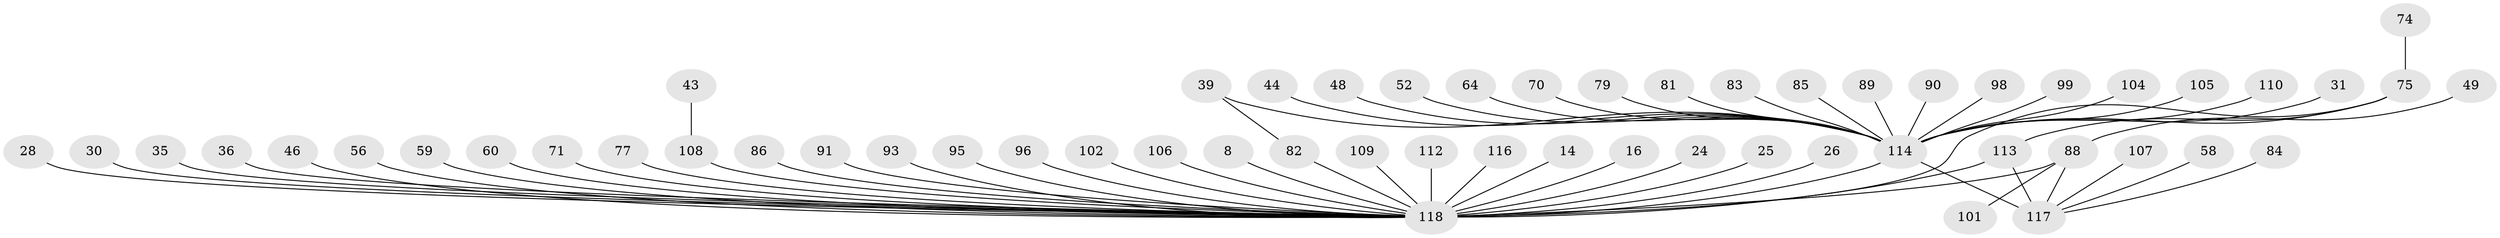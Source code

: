// original degree distribution, {10: 0.00847457627118644, 35: 0.00847457627118644, 4: 0.07627118644067797, 5: 0.059322033898305086, 2: 0.23728813559322035, 6: 0.03389830508474576, 1: 0.4830508474576271, 11: 0.00847457627118644, 12: 0.00847457627118644, 3: 0.06779661016949153, 8: 0.00847457627118644}
// Generated by graph-tools (version 1.1) at 2025/47/03/09/25 04:47:14]
// undirected, 59 vertices, 63 edges
graph export_dot {
graph [start="1"]
  node [color=gray90,style=filled];
  8;
  14;
  16;
  24;
  25;
  26;
  28;
  30;
  31;
  35;
  36;
  39 [super="+6"];
  43;
  44;
  46;
  48;
  49;
  52;
  56;
  58;
  59;
  60;
  64;
  70;
  71;
  74;
  75 [super="+29+33"];
  77;
  79;
  81 [super="+72"];
  82 [super="+73"];
  83;
  84;
  85;
  86 [super="+67"];
  88 [super="+76+27"];
  89;
  90;
  91;
  93;
  95;
  96;
  98;
  99;
  101;
  102;
  104 [super="+38+47"];
  105;
  106;
  107 [super="+18"];
  108 [super="+34"];
  109;
  110;
  112;
  113 [super="+15+37+53+42+63+103"];
  114 [super="+54+97+2"];
  116;
  117 [super="+94+32"];
  118 [super="+115+62+69+111"];
  8 -- 118;
  14 -- 118;
  16 -- 118;
  24 -- 118;
  25 -- 118;
  26 -- 118;
  28 -- 118;
  30 -- 118;
  31 -- 114;
  35 -- 118;
  36 -- 118;
  39 -- 114 [weight=2];
  39 -- 82;
  43 -- 108;
  44 -- 114;
  46 -- 118;
  48 -- 114;
  49 -- 88;
  52 -- 114;
  56 -- 118;
  58 -- 117;
  59 -- 118;
  60 -- 118;
  64 -- 114;
  70 -- 114;
  71 -- 118 [weight=2];
  74 -- 75;
  75 -- 114 [weight=2];
  75 -- 113;
  75 -- 118 [weight=2];
  77 -- 118;
  79 -- 114;
  81 -- 114;
  82 -- 118;
  83 -- 114;
  84 -- 117;
  85 -- 114;
  86 -- 118;
  88 -- 118 [weight=2];
  88 -- 101;
  88 -- 117 [weight=2];
  89 -- 114;
  90 -- 114;
  91 -- 118;
  93 -- 118;
  95 -- 118;
  96 -- 118;
  98 -- 114;
  99 -- 114;
  102 -- 118;
  104 -- 114;
  105 -- 114;
  106 -- 118;
  107 -- 117;
  108 -- 118 [weight=4];
  109 -- 118;
  110 -- 114;
  112 -- 118;
  113 -- 117;
  113 -- 118;
  114 -- 117 [weight=5];
  114 -- 118 [weight=14];
  116 -- 118;
}
